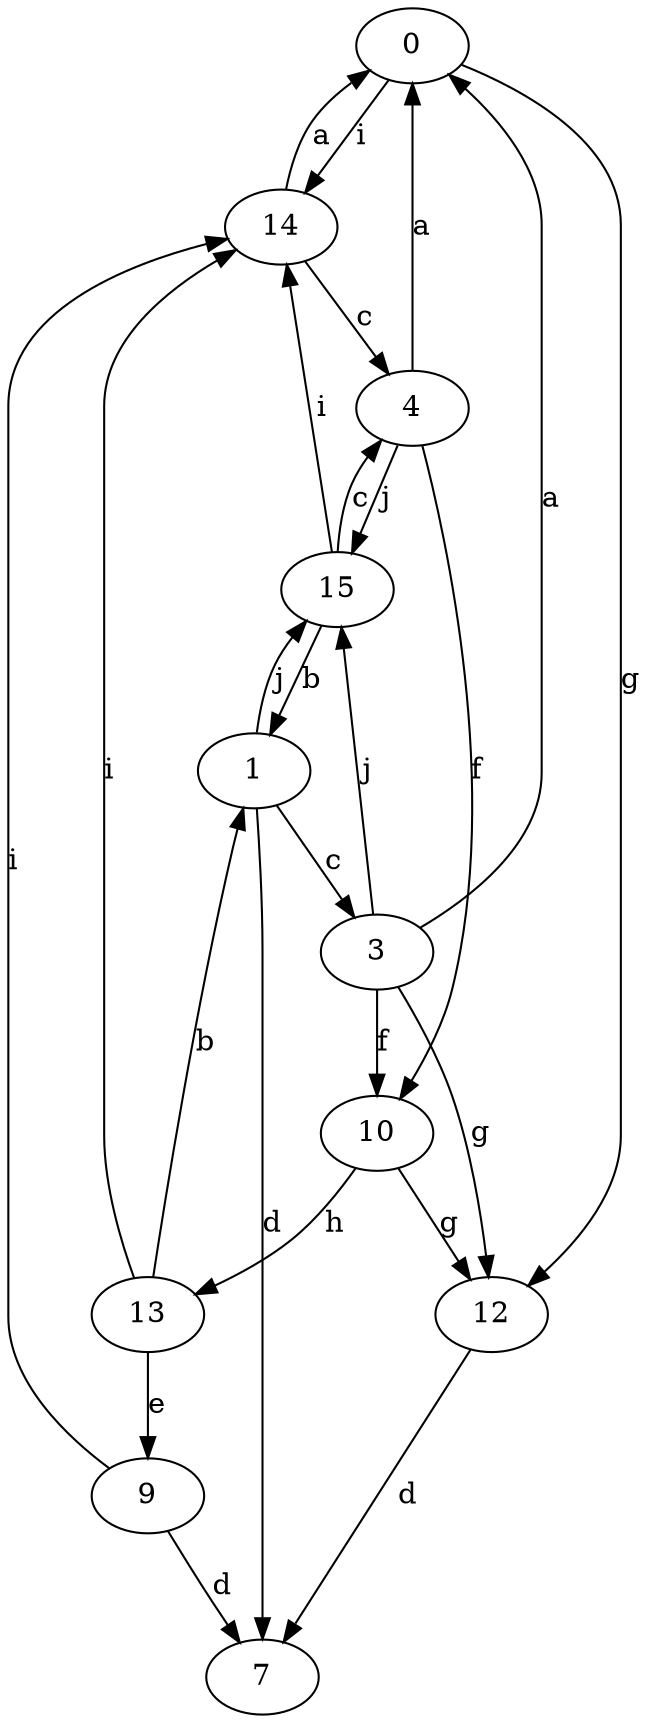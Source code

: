strict digraph  {
0;
1;
3;
4;
7;
9;
10;
12;
13;
14;
15;
0 -> 12  [label=g];
0 -> 14  [label=i];
1 -> 3  [label=c];
1 -> 7  [label=d];
1 -> 15  [label=j];
3 -> 0  [label=a];
3 -> 10  [label=f];
3 -> 12  [label=g];
3 -> 15  [label=j];
4 -> 0  [label=a];
4 -> 10  [label=f];
4 -> 15  [label=j];
9 -> 7  [label=d];
9 -> 14  [label=i];
10 -> 12  [label=g];
10 -> 13  [label=h];
12 -> 7  [label=d];
13 -> 1  [label=b];
13 -> 9  [label=e];
13 -> 14  [label=i];
14 -> 0  [label=a];
14 -> 4  [label=c];
15 -> 1  [label=b];
15 -> 4  [label=c];
15 -> 14  [label=i];
}

